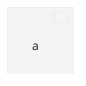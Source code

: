 {
  "sha1": "5wim76d0ju0wd2yd4yhowjfqc613u7s",
  "insertion": {
    "when": "2024-05-30T20:48:20.822Z",
    "url": "https://github.com/plantuml/plantuml/issues/1250",
    "user": "plantuml@gmail.com"
  }
}
@startuml
!theme carbon-gray
component a
@enduml
